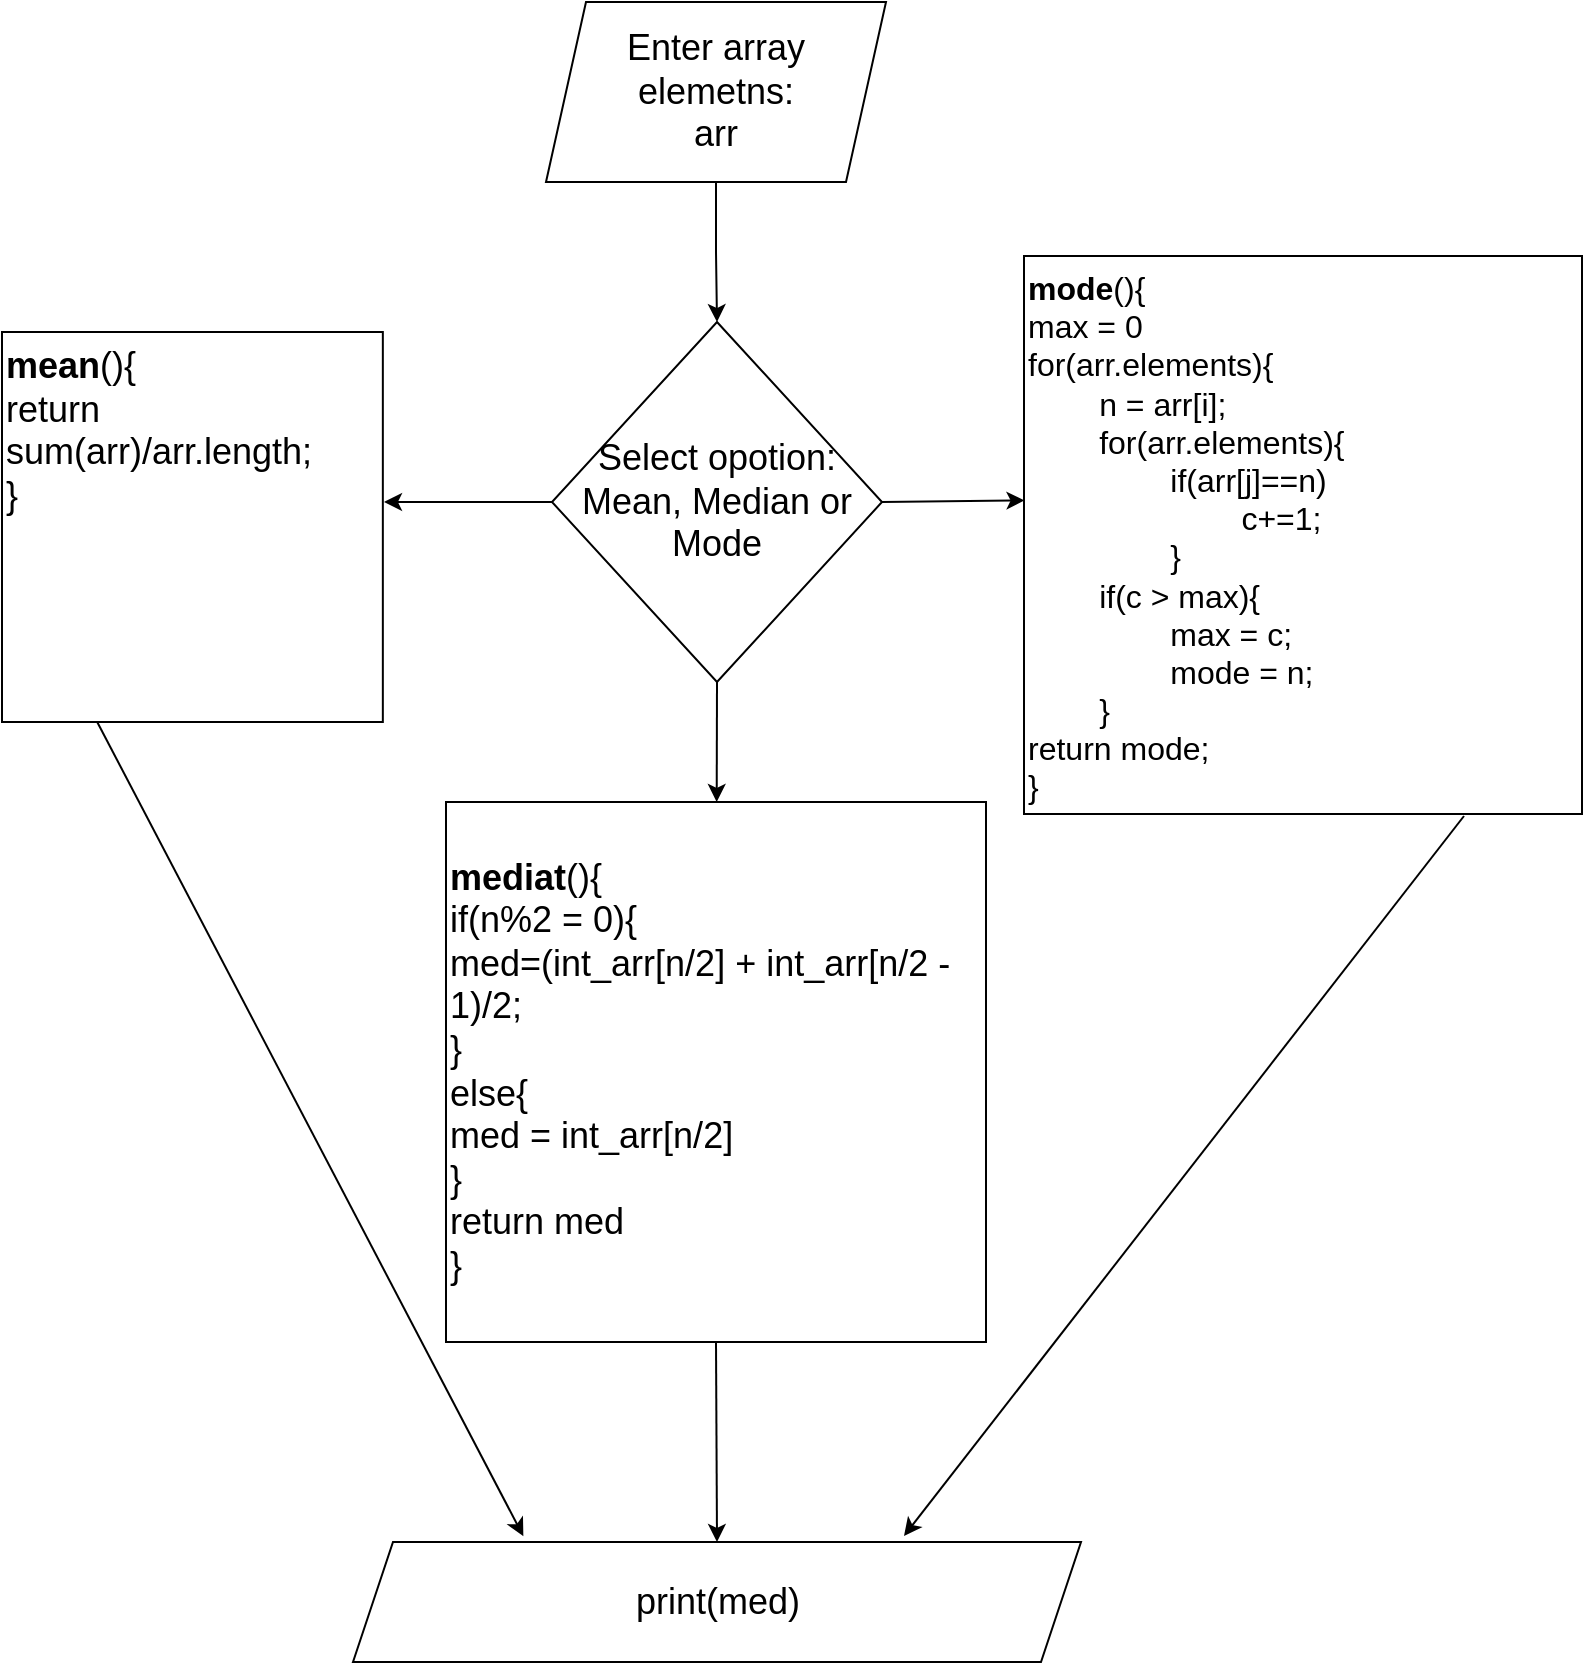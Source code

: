 <mxfile version="20.8.18" type="device"><diagram name="Page-1" id="5NQU1fhxL7FWk7hGHoCK"><mxGraphModel dx="1615" dy="832" grid="1" gridSize="10" guides="1" tooltips="1" connect="1" arrows="1" fold="1" page="1" pageScale="1" pageWidth="850" pageHeight="1100" math="0" shadow="0"><root><mxCell id="0"/><mxCell id="1" parent="0"/><mxCell id="LU2uIuHHJArOn2VyhMJU-9" style="edgeStyle=orthogonalEdgeStyle;rounded=0;orthogonalLoop=1;jettySize=auto;html=1;exitX=0.5;exitY=1;exitDx=0;exitDy=0;entryX=0.5;entryY=0;entryDx=0;entryDy=0;fontSize=18;" edge="1" parent="1" source="LU2uIuHHJArOn2VyhMJU-1" target="LU2uIuHHJArOn2VyhMJU-2"><mxGeometry relative="1" as="geometry"/></mxCell><mxCell id="LU2uIuHHJArOn2VyhMJU-1" value="Enter array elemetns:&lt;br style=&quot;font-size: 18px;&quot;&gt;arr" style="shape=parallelogram;perimeter=parallelogramPerimeter;whiteSpace=wrap;html=1;fixedSize=1;fontSize=18;" vertex="1" parent="1"><mxGeometry x="301" y="30" width="170" height="90" as="geometry"/></mxCell><mxCell id="LU2uIuHHJArOn2VyhMJU-2" value="Select opotion:&lt;br style=&quot;font-size: 18px;&quot;&gt;Mean, Median or Mode" style="rhombus;whiteSpace=wrap;html=1;fontSize=18;" vertex="1" parent="1"><mxGeometry x="304" y="190" width="165" height="180" as="geometry"/></mxCell><mxCell id="LU2uIuHHJArOn2VyhMJU-3" value="&lt;b style=&quot;font-size: 18px;&quot;&gt;mean&lt;/b&gt;(){&lt;br style=&quot;font-size: 18px;&quot;&gt;return sum(arr)/arr.length;&lt;br style=&quot;font-size: 18px;&quot;&gt;}" style="whiteSpace=wrap;html=1;aspect=fixed;fontSize=18;align=left;verticalAlign=top;" vertex="1" parent="1"><mxGeometry x="29" y="195" width="190.42" height="195" as="geometry"/></mxCell><mxCell id="LU2uIuHHJArOn2VyhMJU-5" value="&lt;b style=&quot;font-size: 16px;&quot;&gt;mode&lt;/b&gt;(){&lt;br style=&quot;font-size: 16px;&quot;&gt;max = 0&lt;br style=&quot;font-size: 16px;&quot;&gt;for(arr.elements){&lt;br style=&quot;font-size: 16px;&quot;&gt;&lt;span style=&quot;white-space: pre; font-size: 16px;&quot;&gt;&#9;&lt;/span&gt;n = arr[i];&lt;br style=&quot;font-size: 16px;&quot;&gt;&lt;span style=&quot;white-space: pre; font-size: 16px;&quot;&gt;&#9;&lt;/span&gt;for(arr.elements){&lt;br style=&quot;font-size: 16px;&quot;&gt;&lt;span style=&quot;white-space: pre; font-size: 16px;&quot;&gt;&#9;&lt;span style=&quot;white-space: pre; font-size: 16px;&quot;&gt;&#9;&lt;/span&gt;i&lt;/span&gt;f(arr[j]==n)&lt;br style=&quot;font-size: 16px;&quot;&gt;&lt;span style=&quot;white-space: pre; font-size: 16px;&quot;&gt;&#9;&lt;/span&gt;&lt;span style=&quot;white-space: pre; font-size: 16px;&quot;&gt;&#9;&lt;/span&gt;&lt;span style=&quot;white-space: pre; font-size: 16px;&quot;&gt;&#9;&lt;/span&gt;c+=1;&lt;br style=&quot;font-size: 16px;&quot;&gt;&lt;span style=&quot;white-space: pre; font-size: 16px;&quot;&gt;&#9;&lt;span style=&quot;white-space: pre; font-size: 16px;&quot;&gt;&#9;&lt;/span&gt;&lt;/span&gt;}&lt;br style=&quot;font-size: 16px;&quot;&gt;&lt;span style=&quot;white-space: pre; font-size: 16px;&quot;&gt;&#9;&lt;/span&gt;if(c &amp;gt; max){&lt;br style=&quot;font-size: 16px;&quot;&gt;&lt;span style=&quot;white-space: pre; font-size: 16px;&quot;&gt;&#9;&lt;/span&gt;&lt;span style=&quot;white-space: pre; font-size: 16px;&quot;&gt;&#9;&lt;/span&gt;max = c;&lt;br style=&quot;font-size: 16px;&quot;&gt;&lt;span style=&quot;white-space: pre; font-size: 16px;&quot;&gt;&#9;&lt;/span&gt;&lt;span style=&quot;white-space: pre; font-size: 16px;&quot;&gt;&#9;&lt;/span&gt;mode = n;&lt;br style=&quot;font-size: 16px;&quot;&gt;&lt;span style=&quot;white-space: pre; font-size: 16px;&quot;&gt;&#9;&lt;/span&gt;}&lt;br style=&quot;font-size: 16px;&quot;&gt;return mode;&lt;br style=&quot;font-size: 16px;&quot;&gt;}" style="whiteSpace=wrap;html=1;aspect=fixed;fontSize=16;align=left;verticalAlign=top;" vertex="1" parent="1"><mxGeometry x="540" y="157" width="279" height="279" as="geometry"/></mxCell><mxCell id="LU2uIuHHJArOn2VyhMJU-7" value="" style="endArrow=classic;html=1;rounded=0;fontSize=18;exitX=0;exitY=0.5;exitDx=0;exitDy=0;" edge="1" parent="1" source="LU2uIuHHJArOn2VyhMJU-2"><mxGeometry width="50" height="50" relative="1" as="geometry"><mxPoint x="304" y="278" as="sourcePoint"/><mxPoint x="220" y="280" as="targetPoint"/></mxGeometry></mxCell><mxCell id="LU2uIuHHJArOn2VyhMJU-8" value="" style="endArrow=classic;html=1;rounded=0;fontSize=18;entryX=0.001;entryY=0.438;entryDx=0;entryDy=0;entryPerimeter=0;exitX=1;exitY=0.5;exitDx=0;exitDy=0;" edge="1" parent="1" source="LU2uIuHHJArOn2VyhMJU-2" target="LU2uIuHHJArOn2VyhMJU-5"><mxGeometry width="50" height="50" relative="1" as="geometry"><mxPoint x="370" y="320" as="sourcePoint"/><mxPoint x="420" y="270" as="targetPoint"/></mxGeometry></mxCell><mxCell id="LU2uIuHHJArOn2VyhMJU-10" value="&lt;b style=&quot;font-size: 18px;&quot;&gt;mediat&lt;/b&gt;(){&lt;br style=&quot;font-size: 18px;&quot;&gt;if(n%2 = 0){&lt;br style=&quot;font-size: 18px;&quot;&gt;med=(int_arr[n/2] + int_arr[n/2 - 1)/2;&lt;br style=&quot;font-size: 18px;&quot;&gt;}&lt;br style=&quot;font-size: 18px;&quot;&gt;else{&lt;br style=&quot;font-size: 18px;&quot;&gt;med = int_arr[n/2]&lt;br style=&quot;font-size: 18px;&quot;&gt;}&lt;br style=&quot;font-size: 18px;&quot;&gt;return med&lt;br style=&quot;font-size: 18px;&quot;&gt;}" style="whiteSpace=wrap;html=1;aspect=fixed;fontSize=18;align=left;" vertex="1" parent="1"><mxGeometry x="251" y="430" width="270" height="270" as="geometry"/></mxCell><mxCell id="LU2uIuHHJArOn2VyhMJU-11" value="" style="endArrow=classic;html=1;rounded=0;fontSize=18;exitX=0.5;exitY=1;exitDx=0;exitDy=0;" edge="1" parent="1" source="LU2uIuHHJArOn2VyhMJU-2" target="LU2uIuHHJArOn2VyhMJU-10"><mxGeometry width="50" height="50" relative="1" as="geometry"><mxPoint x="1100" y="540" as="sourcePoint"/><mxPoint x="1150" y="490" as="targetPoint"/></mxGeometry></mxCell><mxCell id="LU2uIuHHJArOn2VyhMJU-12" value="print(med)" style="shape=parallelogram;perimeter=parallelogramPerimeter;whiteSpace=wrap;html=1;fixedSize=1;fontSize=18;" vertex="1" parent="1"><mxGeometry x="204.5" y="800" width="364" height="60" as="geometry"/></mxCell><mxCell id="LU2uIuHHJArOn2VyhMJU-13" value="" style="endArrow=classic;html=1;rounded=0;fontSize=18;exitX=0.25;exitY=1;exitDx=0;exitDy=0;entryX=0.234;entryY=-0.048;entryDx=0;entryDy=0;entryPerimeter=0;" edge="1" parent="1" source="LU2uIuHHJArOn2VyhMJU-3" target="LU2uIuHHJArOn2VyhMJU-12"><mxGeometry width="50" height="50" relative="1" as="geometry"><mxPoint x="460" y="800" as="sourcePoint"/><mxPoint x="290" y="790" as="targetPoint"/></mxGeometry></mxCell><mxCell id="LU2uIuHHJArOn2VyhMJU-14" value="" style="endArrow=classic;html=1;rounded=0;fontSize=18;" edge="1" parent="1"><mxGeometry width="50" height="50" relative="1" as="geometry"><mxPoint x="760" y="437" as="sourcePoint"/><mxPoint x="480" y="797" as="targetPoint"/></mxGeometry></mxCell><mxCell id="LU2uIuHHJArOn2VyhMJU-15" value="" style="endArrow=classic;html=1;rounded=0;fontSize=18;entryX=0.5;entryY=0;entryDx=0;entryDy=0;exitX=0.5;exitY=1;exitDx=0;exitDy=0;" edge="1" parent="1" source="LU2uIuHHJArOn2VyhMJU-10" target="LU2uIuHHJArOn2VyhMJU-12"><mxGeometry width="50" height="50" relative="1" as="geometry"><mxPoint x="387" y="710" as="sourcePoint"/><mxPoint x="430" y="660" as="targetPoint"/></mxGeometry></mxCell></root></mxGraphModel></diagram></mxfile>